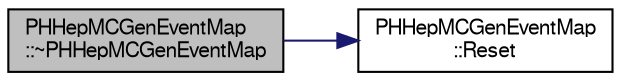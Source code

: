 digraph "PHHepMCGenEventMap::~PHHepMCGenEventMap"
{
  bgcolor="transparent";
  edge [fontname="FreeSans",fontsize="10",labelfontname="FreeSans",labelfontsize="10"];
  node [fontname="FreeSans",fontsize="10",shape=record];
  rankdir="LR";
  Node1 [label="PHHepMCGenEventMap\l::~PHHepMCGenEventMap",height=0.2,width=0.4,color="black", fillcolor="grey75", style="filled" fontcolor="black"];
  Node1 -> Node2 [color="midnightblue",fontsize="10",style="solid",fontname="FreeSans"];
  Node2 [label="PHHepMCGenEventMap\l::Reset",height=0.2,width=0.4,color="black",URL="$d5/d41/classPHHepMCGenEventMap.html#a5fea7d0e043e833d13416272c5cb7d9d",tooltip="Clear Event. "];
}
